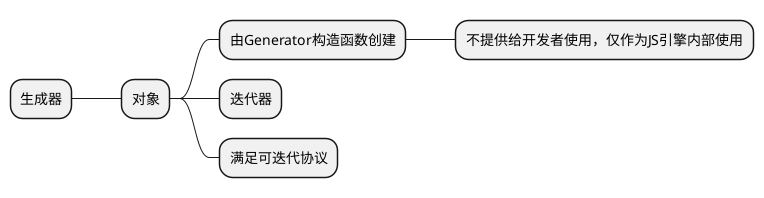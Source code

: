 @startmindmap

* 生成器
** 对象
*** 由Generator构造函数创建
**** 不提供给开发者使用，仅作为JS引擎内部使用
*** 迭代器
*** 满足可迭代协议

@endmindmap
